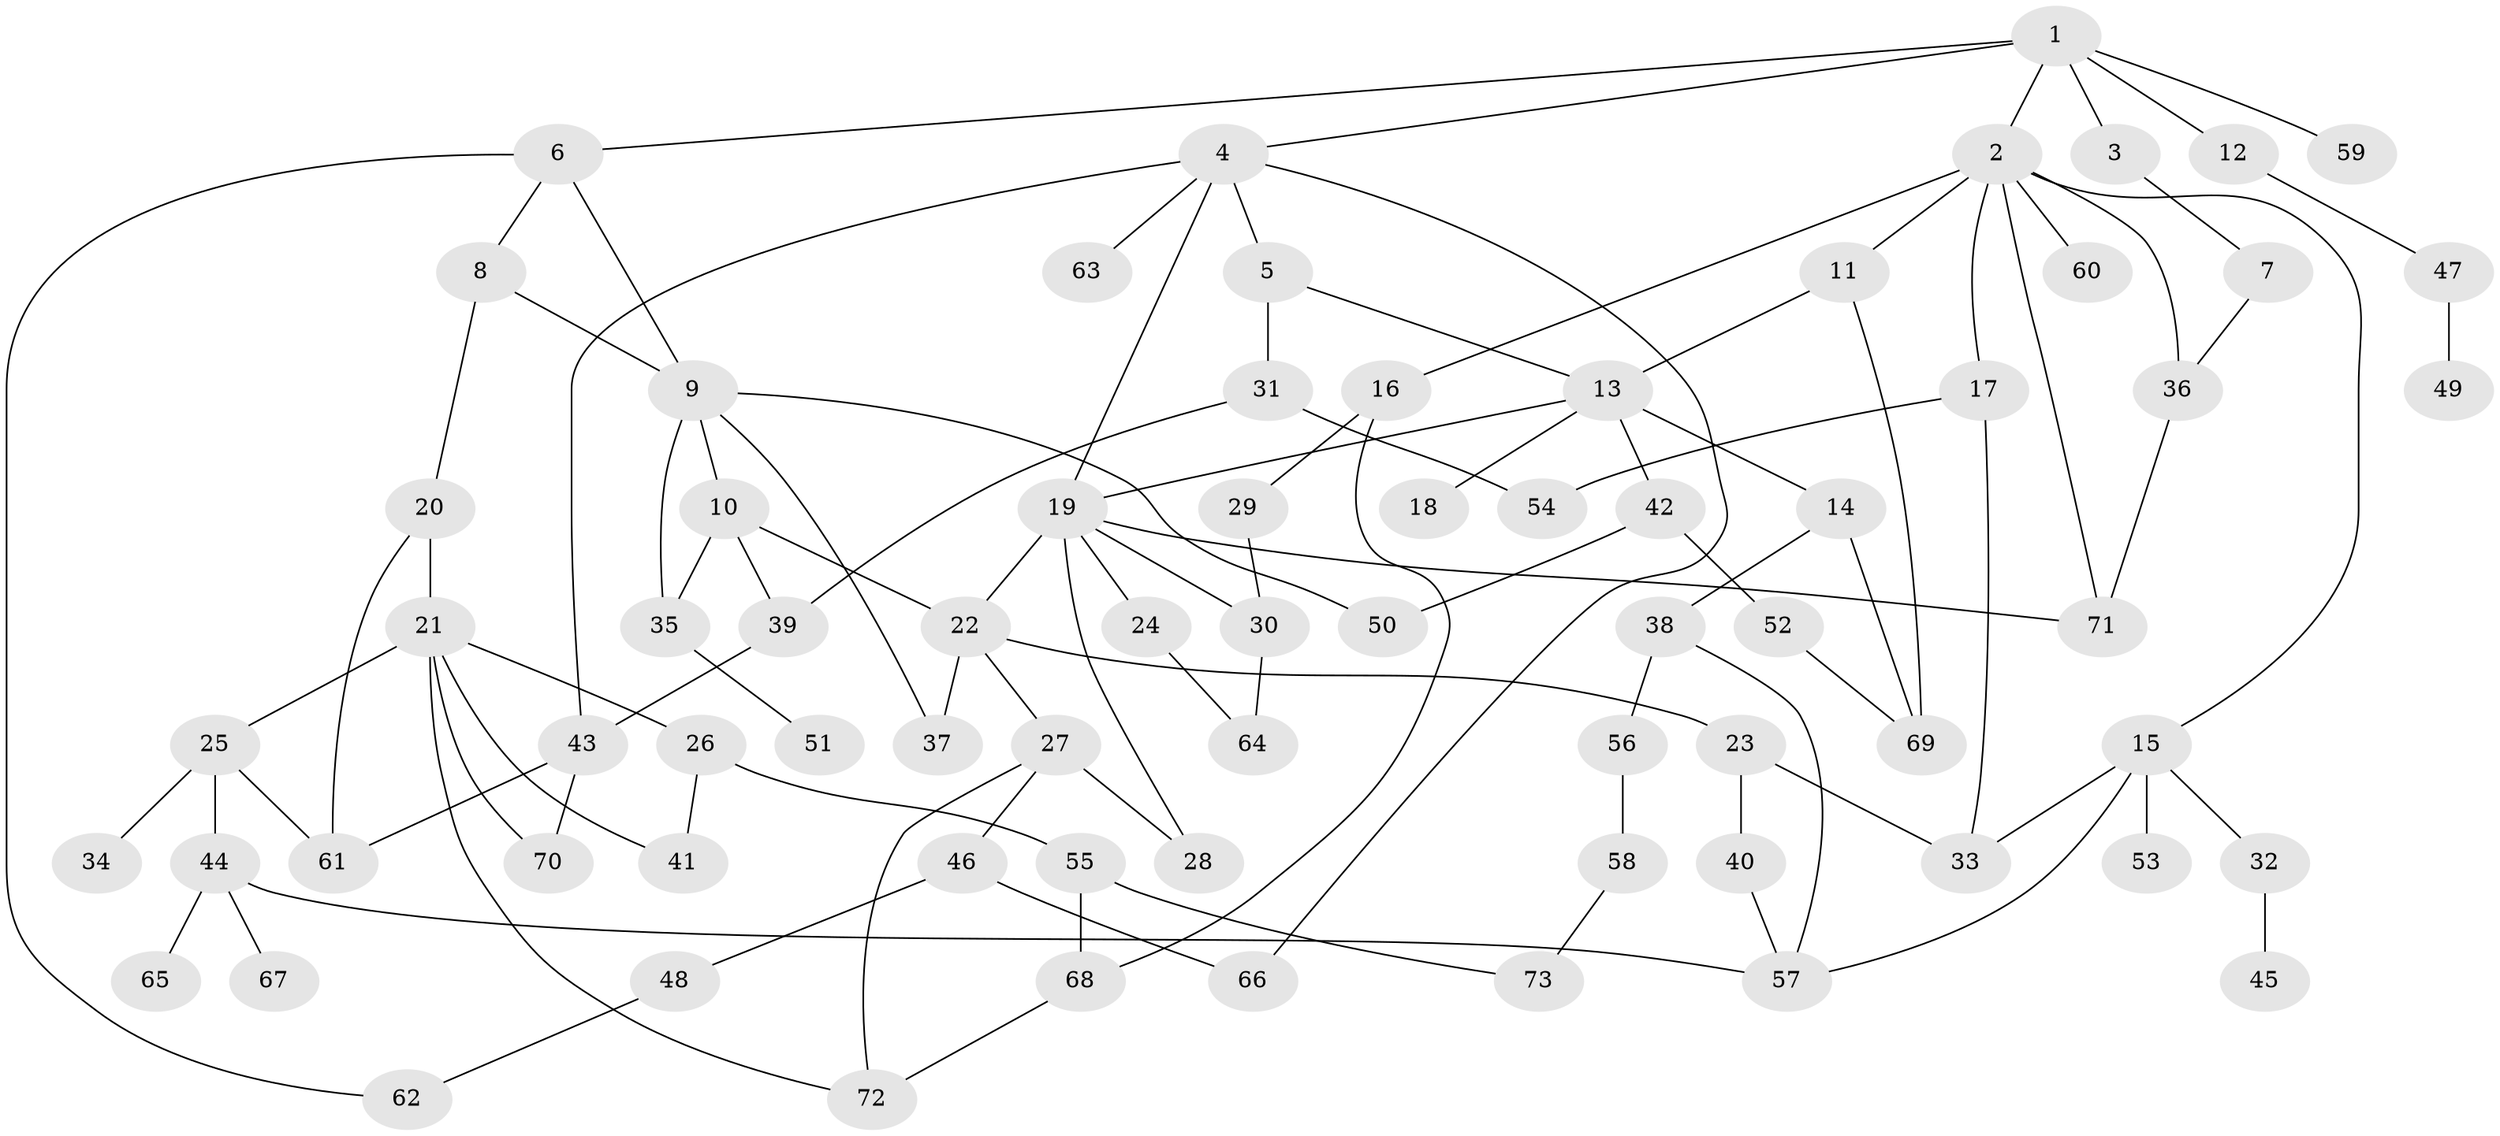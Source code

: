// coarse degree distribution, {2: 0.09523809523809523, 4: 0.19047619047619047, 1: 0.42857142857142855, 9: 0.047619047619047616, 3: 0.19047619047619047, 8: 0.047619047619047616}
// Generated by graph-tools (version 1.1) at 2025/45/03/04/25 21:45:51]
// undirected, 73 vertices, 105 edges
graph export_dot {
graph [start="1"]
  node [color=gray90,style=filled];
  1;
  2;
  3;
  4;
  5;
  6;
  7;
  8;
  9;
  10;
  11;
  12;
  13;
  14;
  15;
  16;
  17;
  18;
  19;
  20;
  21;
  22;
  23;
  24;
  25;
  26;
  27;
  28;
  29;
  30;
  31;
  32;
  33;
  34;
  35;
  36;
  37;
  38;
  39;
  40;
  41;
  42;
  43;
  44;
  45;
  46;
  47;
  48;
  49;
  50;
  51;
  52;
  53;
  54;
  55;
  56;
  57;
  58;
  59;
  60;
  61;
  62;
  63;
  64;
  65;
  66;
  67;
  68;
  69;
  70;
  71;
  72;
  73;
  1 -- 2;
  1 -- 3;
  1 -- 4;
  1 -- 6;
  1 -- 12;
  1 -- 59;
  2 -- 11;
  2 -- 15;
  2 -- 16;
  2 -- 17;
  2 -- 60;
  2 -- 71;
  2 -- 36;
  3 -- 7;
  4 -- 5;
  4 -- 19;
  4 -- 43;
  4 -- 63;
  4 -- 66;
  5 -- 13;
  5 -- 31;
  6 -- 8;
  6 -- 9;
  6 -- 62;
  7 -- 36;
  8 -- 20;
  8 -- 9;
  9 -- 10;
  9 -- 35;
  9 -- 37;
  9 -- 50;
  10 -- 22;
  10 -- 35;
  10 -- 39;
  11 -- 13;
  11 -- 69;
  12 -- 47;
  13 -- 14;
  13 -- 18;
  13 -- 42;
  13 -- 19;
  14 -- 38;
  14 -- 69;
  15 -- 32;
  15 -- 33;
  15 -- 53;
  15 -- 57;
  16 -- 29;
  16 -- 68;
  17 -- 54;
  17 -- 33;
  19 -- 24;
  19 -- 30;
  19 -- 71;
  19 -- 22;
  19 -- 28;
  20 -- 21;
  20 -- 61;
  21 -- 25;
  21 -- 26;
  21 -- 70;
  21 -- 72;
  21 -- 41;
  22 -- 23;
  22 -- 27;
  22 -- 37;
  23 -- 40;
  23 -- 33;
  24 -- 64;
  25 -- 34;
  25 -- 44;
  25 -- 61;
  26 -- 41;
  26 -- 55;
  27 -- 28;
  27 -- 46;
  27 -- 72;
  29 -- 30;
  30 -- 64;
  31 -- 39;
  31 -- 54;
  32 -- 45;
  35 -- 51;
  36 -- 71;
  38 -- 56;
  38 -- 57;
  39 -- 43;
  40 -- 57;
  42 -- 50;
  42 -- 52;
  43 -- 61;
  43 -- 70;
  44 -- 65;
  44 -- 67;
  44 -- 57;
  46 -- 48;
  46 -- 66;
  47 -- 49;
  48 -- 62;
  52 -- 69;
  55 -- 68;
  55 -- 73;
  56 -- 58;
  58 -- 73;
  68 -- 72;
}
